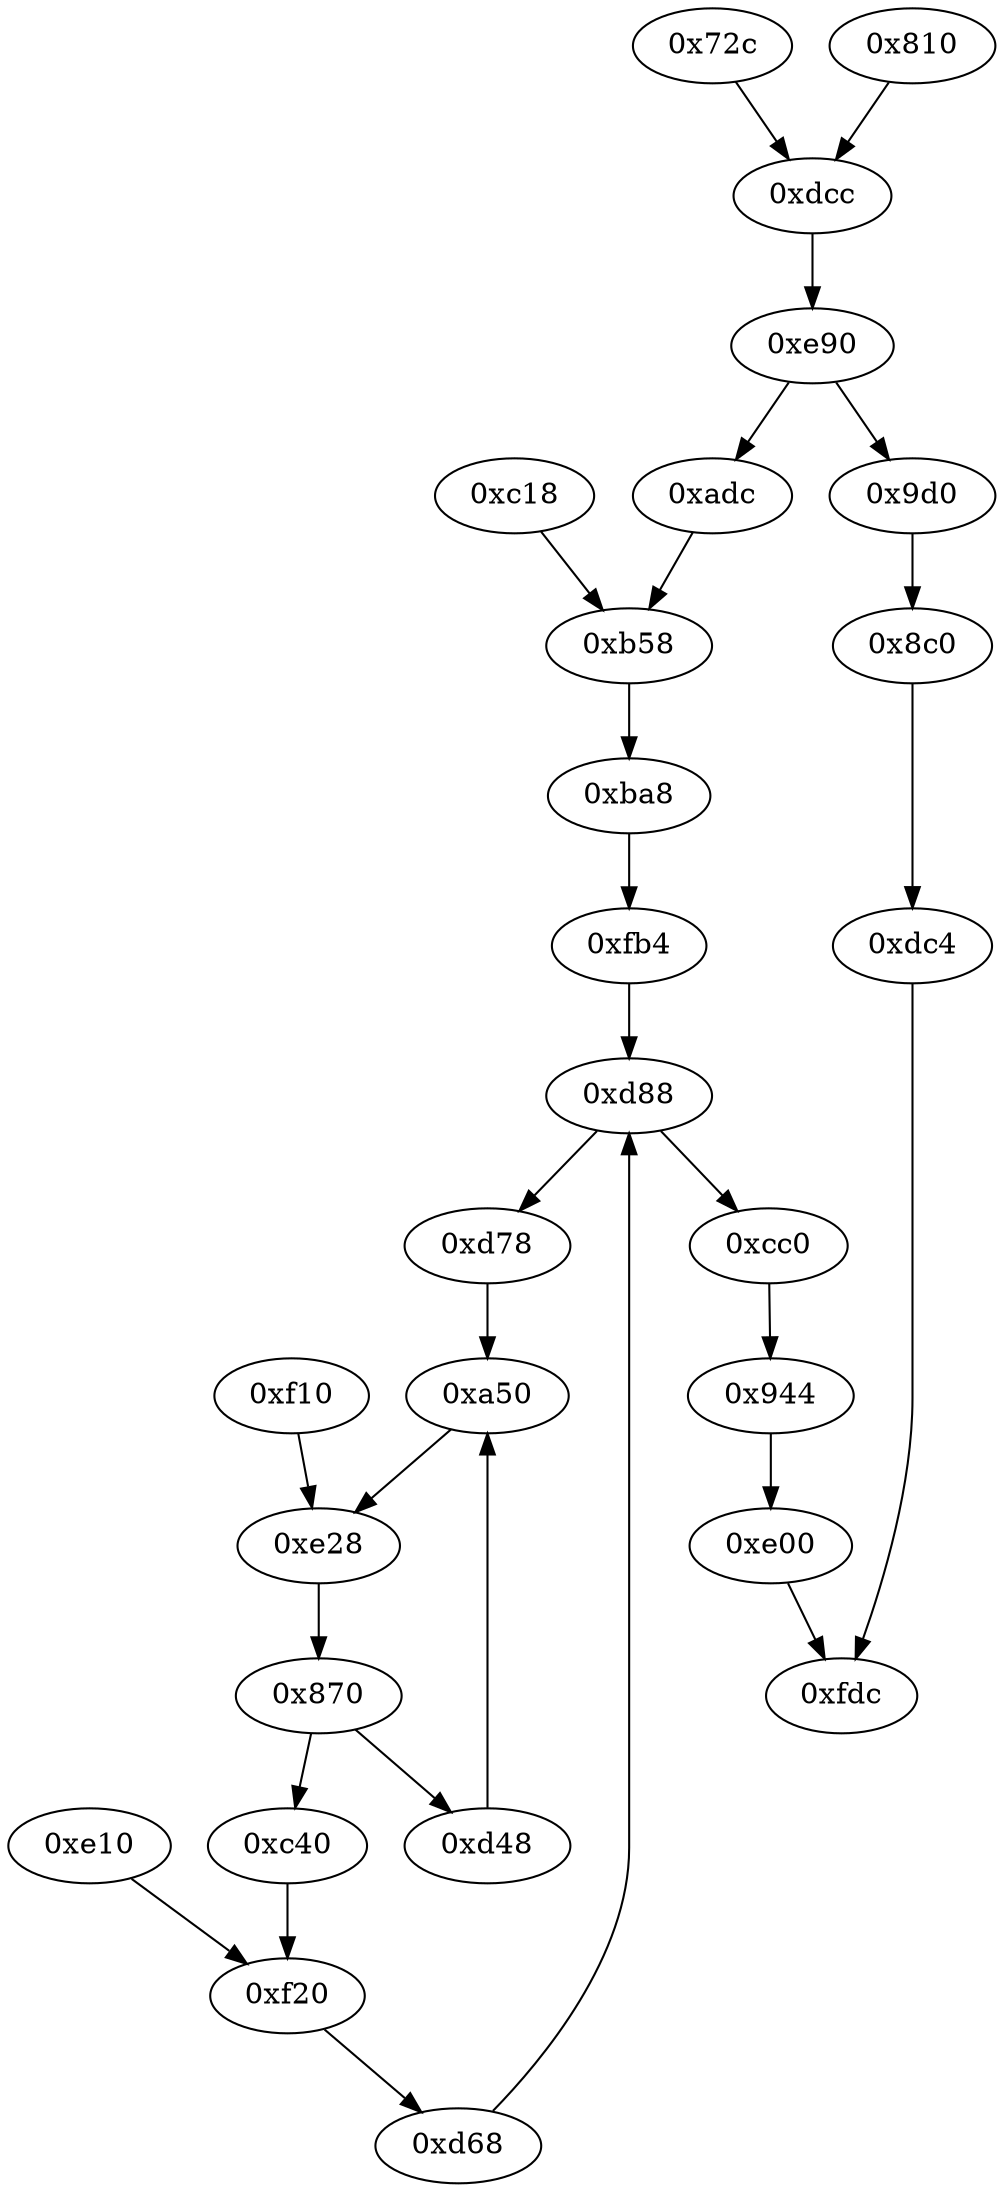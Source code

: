 strict digraph "" {
	"0x9d0"	 [opcode="[u'ldr', u'ldr', u'ldr', u'sub', u'mul', u'mvn', u'ldr', u'orr', u'mov', u'cmn', u'mov', u'ldr', u'cmp', u'mov', u'mov', u'mov', \
u'cmn', u'mov', u'mov', u'teq', u'mov', u'b']"];
	"0x8c0"	 [opcode="[u'ldr', u'mov', u'ldr', u'ldr', u'add', u'sub', u'sub', u'mul', u'eor', u'and', u'ldr', u'mov', u'mov', u'ldr', u'ldr', u'cmp', \
u'mov', u'teq', u'ldr', u'b']"];
	"0x9d0" -> "0x8c0";
	"0xe10"	 [opcode="[u'mov', u'bl', u'ldr', u'ldr', u'ldr', u'b']"];
	"0xf20"	 [opcode="[u'mov', u'bl', u'ldr', u'ldr', u'ldr', u'sub', u'add', u'add', u'str', u'ldr', u'ldr', u'ldr', u'add', u'sub', u'sub', u'mul', \
u'eor', u'and', u'ldr', u'ldr', u'ldr', u'mov', u'mov', u'cmp', u'mov', u'cmp', u'mov', u'mov', u'cmp', u'mov', u'mov']"];
	"0xe10" -> "0xf20";
	"0xdc4"	 [opcode="[u'mov', u'b']"];
	"0xfdc"	 [opcode="[u'ldr', u'ldr', u'ldr', u'ldr', u'sub', u'ldr', u'sub', u'pop']"];
	"0xdc4" -> "0xfdc";
	"0xc18"	 [opcode="[u'mov', u'bl', u'mov', u'b']"];
	"0xb58"	 [opcode="[u'ldrb', u'ldrb', u'eor', u'tst', u'mov', u'mov', u'cmp', u'mov', u'mov', u'cmp', u'mov']"];
	"0xc18" -> "0xb58";
	"0xcc0"	 [opcode="[u'ldr', u'ldr', u'ldr', u'ldr', u'ldr', u'mov', u'sub', u'mul', u'cmp', u'mov', u'mvn', u'mov', u'ldr', u'orr', u'cmn', u'mov', \
u'teq', u'ldr']"];
	"0x944"	 [opcode="[u'ldr', u'ldr', u'ldr', u'rsb', u'mvn', u'mul', u'mvn', u'ldr', u'ldr', u'ldr', u'orr', u'cmn', u'mov', u'mov', u'cmp', u'mov', \
u'mov', u'mov', u'cmn', u'mov', u'mov', u'b']"];
	"0xcc0" -> "0x944";
	"0xadc"	 [opcode="[u'str', u'str', u'ldr', u'str', u'ldr', u'ldr', u'bl', u'mov', u'ldr', u'ldr', u'ldr', u'sub', u'sub', u'add', u'mul', u'ldr', \
u'mvn', u'orr', u'cmn', u'mov', u'ldr', u'mov', u'strb', u'mov', u'cmp', u'mov', u'strb', u'ldr', u'ldr', u'ldr', u'b']"];
	"0xadc" -> "0xb58";
	"0xba8"	 [opcode="[u'mov', u'bl', u'ldr', u'ldr', u'ldr', u'sub', u'mul', u'eor', u'and', u'ldr', u'ldr', u'mov', u'mov', u'cmp', u'mov', u'cmp', \
u'mov', u'mov', u'cmp', u'mov', u'mov', u'teq', u'mov', u'b']"];
	"0xfb4"	 [opcode="[u'ldr', u'ldr', u'ldr', u'ldrb', u'str', u'mov', u'str', u'mov', u'b']"];
	"0xba8" -> "0xfb4";
	"0xd88"	 [opcode="[u'ldr', u'str', u'ldr', u'ldr', u'ldr', u'ldr', u'cmp', u'mov', u'b']"];
	"0xd88" -> "0xcc0";
	"0xd78"	 [opcode="[u'mov']"];
	"0xd88" -> "0xd78";
	"0x72c"	 [opcode="[u'push', u'add', u'sub', u'mov', u'ldr', u'mov', u'mvn', u'ldr', u'ldr', u'str', u'ldr', u'ldr', u'rsb', u'mvn', u'mul', u'mov', \
u'eor', u'tst', u'ldr', u'mov', u'mov', u'strb', u'ldr', u'cmp', u'mov', u'strb', u'ldr', u'ldr', u'ldr', u'ldr', u'str', u'ldr', \
u'str', u'ldr', u'str', u'ldr', u'ldr', u'str', u'ldr', u'str', u'ldr', u'str', u'ldr', u'str', u'ldr', u'str', u'ldr', u'str', \
u'ldr', u'str', u'ldr', u'add', u'str', u'str', u'str', u'str', u'b']"];
	"0xdcc"	 [opcode="[u'ldrb', u'ldrb', u'ldr', u'eor', u'tst', u'ldr', u'mov', u'cmp', u'mov', u'mov', u'cmp', u'mov', u'b']"];
	"0x72c" -> "0xdcc";
	"0xe00"	 [opcode="[u'mov']"];
	"0xe00" -> "0xfdc";
	"0xe90"	 [opcode="[u'sub', u'mov', u'str', u'cmp', u'mov', u'mov', u'mov', u'strb', u'ldr', u'ldr', u'ldr', u'sub', u'sub', u'add', u'mul', u'eor', \
u'and', u'ldr', u'mov', u'mov', u'ldr', u'ldr', u'cmp', u'mov', u'teq', u'ldr']"];
	"0xdcc" -> "0xe90";
	"0xb58" -> "0xba8";
	"0xd68"	 [opcode="[u'ldr', u'str', u'mov', u'b']"];
	"0xf20" -> "0xd68";
	"0xa50"	 [opcode="[u'ldr', u'mov', u'str', u'ldr', u'ldr', u'sub', u'mul', u'mov', u'eor', u'and', u'ldr', u'mov', u'ldr', u'cmp', u'mov', u'teq', \
u'ldr', u'mov', u'mov', u'cmp', u'mov', u'mov', u'cmp', u'mov', u'b']"];
	"0xe28"	 [opcode="[u'ldr', u'ldr', u'mov', u'cmp', u'mov', u'mov', u'strb', u'ldr', u'ldr', u'ldr', u'sub', u'sub', u'add', u'mul', u'eor', u'and', \
u'ldr', u'mov', u'mov', u'ldr', u'ldr', u'cmp', u'mov', u'teq', u'mov', u'b']"];
	"0xa50" -> "0xe28";
	"0x870"	 [opcode="[u'ldrb', u'ldr', u'ldr', u'b']"];
	"0xc40"	 [opcode="[u'ldr', u'ldr', u'ldr', u'ldr', u'ldr', u'mov', u'add', u'cmp', u'sub', u'mov', u'sub', u'mul', u'mov', u'mvn', u'ldr', u'orr', \
u'cmn', u'mov', u'teq', u'ldr', u'b']"];
	"0x870" -> "0xc40";
	"0xd48"	 [opcode="[u'ldr', u'bl', u'ldr', u'ldr', u'sub', u'add', u'add', u'b']"];
	"0x870" -> "0xd48";
	"0xe28" -> "0x870";
	"0xfb4" -> "0xd88";
	"0xc40" -> "0xf20";
	"0xd68" -> "0xd88";
	"0x8c0" -> "0xdc4";
	"0xd48" -> "0xa50";
	"0x944" -> "0xe00";
	"0x810"	 [opcode="[u'ldr', u'cmp', u'mov', u'ldr']"];
	"0x810" -> "0xdcc";
	"0xf10"	 [opcode="[u'ldr', u'ldr', u'ldr', u'b']"];
	"0xf10" -> "0xe28";
	"0xd78" -> "0xa50";
	"0xe90" -> "0x9d0";
	"0xe90" -> "0xadc";
}
